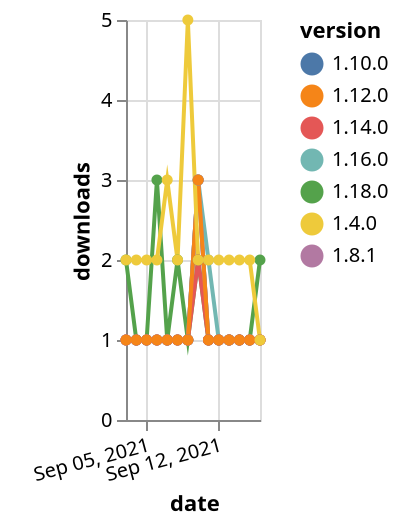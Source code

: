 {"$schema": "https://vega.github.io/schema/vega-lite/v5.json", "description": "A simple bar chart with embedded data.", "data": {"values": [{"date": "2021-09-03", "total": 124, "delta": 2, "version": "1.18.0"}, {"date": "2021-09-04", "total": 125, "delta": 1, "version": "1.18.0"}, {"date": "2021-09-05", "total": 126, "delta": 1, "version": "1.18.0"}, {"date": "2021-09-06", "total": 129, "delta": 3, "version": "1.18.0"}, {"date": "2021-09-07", "total": 130, "delta": 1, "version": "1.18.0"}, {"date": "2021-09-08", "total": 132, "delta": 2, "version": "1.18.0"}, {"date": "2021-09-09", "total": 133, "delta": 1, "version": "1.18.0"}, {"date": "2021-09-10", "total": 135, "delta": 2, "version": "1.18.0"}, {"date": "2021-09-11", "total": 136, "delta": 1, "version": "1.18.0"}, {"date": "2021-09-12", "total": 137, "delta": 1, "version": "1.18.0"}, {"date": "2021-09-13", "total": 138, "delta": 1, "version": "1.18.0"}, {"date": "2021-09-14", "total": 139, "delta": 1, "version": "1.18.0"}, {"date": "2021-09-15", "total": 140, "delta": 1, "version": "1.18.0"}, {"date": "2021-09-16", "total": 142, "delta": 2, "version": "1.18.0"}, {"date": "2021-09-03", "total": 218, "delta": 1, "version": "1.10.0"}, {"date": "2021-09-04", "total": 219, "delta": 1, "version": "1.10.0"}, {"date": "2021-09-05", "total": 220, "delta": 1, "version": "1.10.0"}, {"date": "2021-09-06", "total": 221, "delta": 1, "version": "1.10.0"}, {"date": "2021-09-07", "total": 222, "delta": 1, "version": "1.10.0"}, {"date": "2021-09-08", "total": 223, "delta": 1, "version": "1.10.0"}, {"date": "2021-09-09", "total": 224, "delta": 1, "version": "1.10.0"}, {"date": "2021-09-10", "total": 227, "delta": 3, "version": "1.10.0"}, {"date": "2021-09-11", "total": 228, "delta": 1, "version": "1.10.0"}, {"date": "2021-09-12", "total": 229, "delta": 1, "version": "1.10.0"}, {"date": "2021-09-13", "total": 230, "delta": 1, "version": "1.10.0"}, {"date": "2021-09-14", "total": 231, "delta": 1, "version": "1.10.0"}, {"date": "2021-09-15", "total": 232, "delta": 1, "version": "1.10.0"}, {"date": "2021-09-16", "total": 233, "delta": 1, "version": "1.10.0"}, {"date": "2021-09-03", "total": 210, "delta": 1, "version": "1.16.0"}, {"date": "2021-09-04", "total": 211, "delta": 1, "version": "1.16.0"}, {"date": "2021-09-05", "total": 212, "delta": 1, "version": "1.16.0"}, {"date": "2021-09-06", "total": 213, "delta": 1, "version": "1.16.0"}, {"date": "2021-09-07", "total": 214, "delta": 1, "version": "1.16.0"}, {"date": "2021-09-08", "total": 215, "delta": 1, "version": "1.16.0"}, {"date": "2021-09-09", "total": 216, "delta": 1, "version": "1.16.0"}, {"date": "2021-09-10", "total": 219, "delta": 3, "version": "1.16.0"}, {"date": "2021-09-11", "total": 221, "delta": 2, "version": "1.16.0"}, {"date": "2021-09-12", "total": 222, "delta": 1, "version": "1.16.0"}, {"date": "2021-09-13", "total": 223, "delta": 1, "version": "1.16.0"}, {"date": "2021-09-14", "total": 224, "delta": 1, "version": "1.16.0"}, {"date": "2021-09-15", "total": 225, "delta": 1, "version": "1.16.0"}, {"date": "2021-09-16", "total": 226, "delta": 1, "version": "1.16.0"}, {"date": "2021-09-03", "total": 268, "delta": 1, "version": "1.8.1"}, {"date": "2021-09-04", "total": 269, "delta": 1, "version": "1.8.1"}, {"date": "2021-09-05", "total": 270, "delta": 1, "version": "1.8.1"}, {"date": "2021-09-06", "total": 271, "delta": 1, "version": "1.8.1"}, {"date": "2021-09-07", "total": 272, "delta": 1, "version": "1.8.1"}, {"date": "2021-09-08", "total": 273, "delta": 1, "version": "1.8.1"}, {"date": "2021-09-09", "total": 274, "delta": 1, "version": "1.8.1"}, {"date": "2021-09-10", "total": 277, "delta": 3, "version": "1.8.1"}, {"date": "2021-09-11", "total": 278, "delta": 1, "version": "1.8.1"}, {"date": "2021-09-12", "total": 279, "delta": 1, "version": "1.8.1"}, {"date": "2021-09-13", "total": 280, "delta": 1, "version": "1.8.1"}, {"date": "2021-09-14", "total": 281, "delta": 1, "version": "1.8.1"}, {"date": "2021-09-15", "total": 282, "delta": 1, "version": "1.8.1"}, {"date": "2021-09-16", "total": 283, "delta": 1, "version": "1.8.1"}, {"date": "2021-09-03", "total": 174, "delta": 1, "version": "1.14.0"}, {"date": "2021-09-04", "total": 175, "delta": 1, "version": "1.14.0"}, {"date": "2021-09-05", "total": 176, "delta": 1, "version": "1.14.0"}, {"date": "2021-09-06", "total": 177, "delta": 1, "version": "1.14.0"}, {"date": "2021-09-07", "total": 178, "delta": 1, "version": "1.14.0"}, {"date": "2021-09-08", "total": 179, "delta": 1, "version": "1.14.0"}, {"date": "2021-09-09", "total": 180, "delta": 1, "version": "1.14.0"}, {"date": "2021-09-10", "total": 182, "delta": 2, "version": "1.14.0"}, {"date": "2021-09-11", "total": 183, "delta": 1, "version": "1.14.0"}, {"date": "2021-09-12", "total": 184, "delta": 1, "version": "1.14.0"}, {"date": "2021-09-13", "total": 185, "delta": 1, "version": "1.14.0"}, {"date": "2021-09-14", "total": 186, "delta": 1, "version": "1.14.0"}, {"date": "2021-09-15", "total": 187, "delta": 1, "version": "1.14.0"}, {"date": "2021-09-16", "total": 188, "delta": 1, "version": "1.14.0"}, {"date": "2021-09-03", "total": 213, "delta": 1, "version": "1.12.0"}, {"date": "2021-09-04", "total": 214, "delta": 1, "version": "1.12.0"}, {"date": "2021-09-05", "total": 215, "delta": 1, "version": "1.12.0"}, {"date": "2021-09-06", "total": 216, "delta": 1, "version": "1.12.0"}, {"date": "2021-09-07", "total": 217, "delta": 1, "version": "1.12.0"}, {"date": "2021-09-08", "total": 218, "delta": 1, "version": "1.12.0"}, {"date": "2021-09-09", "total": 219, "delta": 1, "version": "1.12.0"}, {"date": "2021-09-10", "total": 222, "delta": 3, "version": "1.12.0"}, {"date": "2021-09-11", "total": 223, "delta": 1, "version": "1.12.0"}, {"date": "2021-09-12", "total": 224, "delta": 1, "version": "1.12.0"}, {"date": "2021-09-13", "total": 225, "delta": 1, "version": "1.12.0"}, {"date": "2021-09-14", "total": 226, "delta": 1, "version": "1.12.0"}, {"date": "2021-09-15", "total": 227, "delta": 1, "version": "1.12.0"}, {"date": "2021-09-16", "total": 228, "delta": 1, "version": "1.12.0"}, {"date": "2021-09-03", "total": 2353, "delta": 2, "version": "1.4.0"}, {"date": "2021-09-04", "total": 2355, "delta": 2, "version": "1.4.0"}, {"date": "2021-09-05", "total": 2357, "delta": 2, "version": "1.4.0"}, {"date": "2021-09-06", "total": 2359, "delta": 2, "version": "1.4.0"}, {"date": "2021-09-07", "total": 2362, "delta": 3, "version": "1.4.0"}, {"date": "2021-09-08", "total": 2364, "delta": 2, "version": "1.4.0"}, {"date": "2021-09-09", "total": 2369, "delta": 5, "version": "1.4.0"}, {"date": "2021-09-10", "total": 2371, "delta": 2, "version": "1.4.0"}, {"date": "2021-09-11", "total": 2373, "delta": 2, "version": "1.4.0"}, {"date": "2021-09-12", "total": 2375, "delta": 2, "version": "1.4.0"}, {"date": "2021-09-13", "total": 2377, "delta": 2, "version": "1.4.0"}, {"date": "2021-09-14", "total": 2379, "delta": 2, "version": "1.4.0"}, {"date": "2021-09-15", "total": 2381, "delta": 2, "version": "1.4.0"}, {"date": "2021-09-16", "total": 2382, "delta": 1, "version": "1.4.0"}]}, "width": "container", "mark": {"type": "line", "point": {"filled": true}}, "encoding": {"x": {"field": "date", "type": "temporal", "timeUnit": "yearmonthdate", "title": "date", "axis": {"labelAngle": -15}}, "y": {"field": "delta", "type": "quantitative", "title": "downloads"}, "color": {"field": "version", "type": "nominal"}, "tooltip": {"field": "delta"}}}
